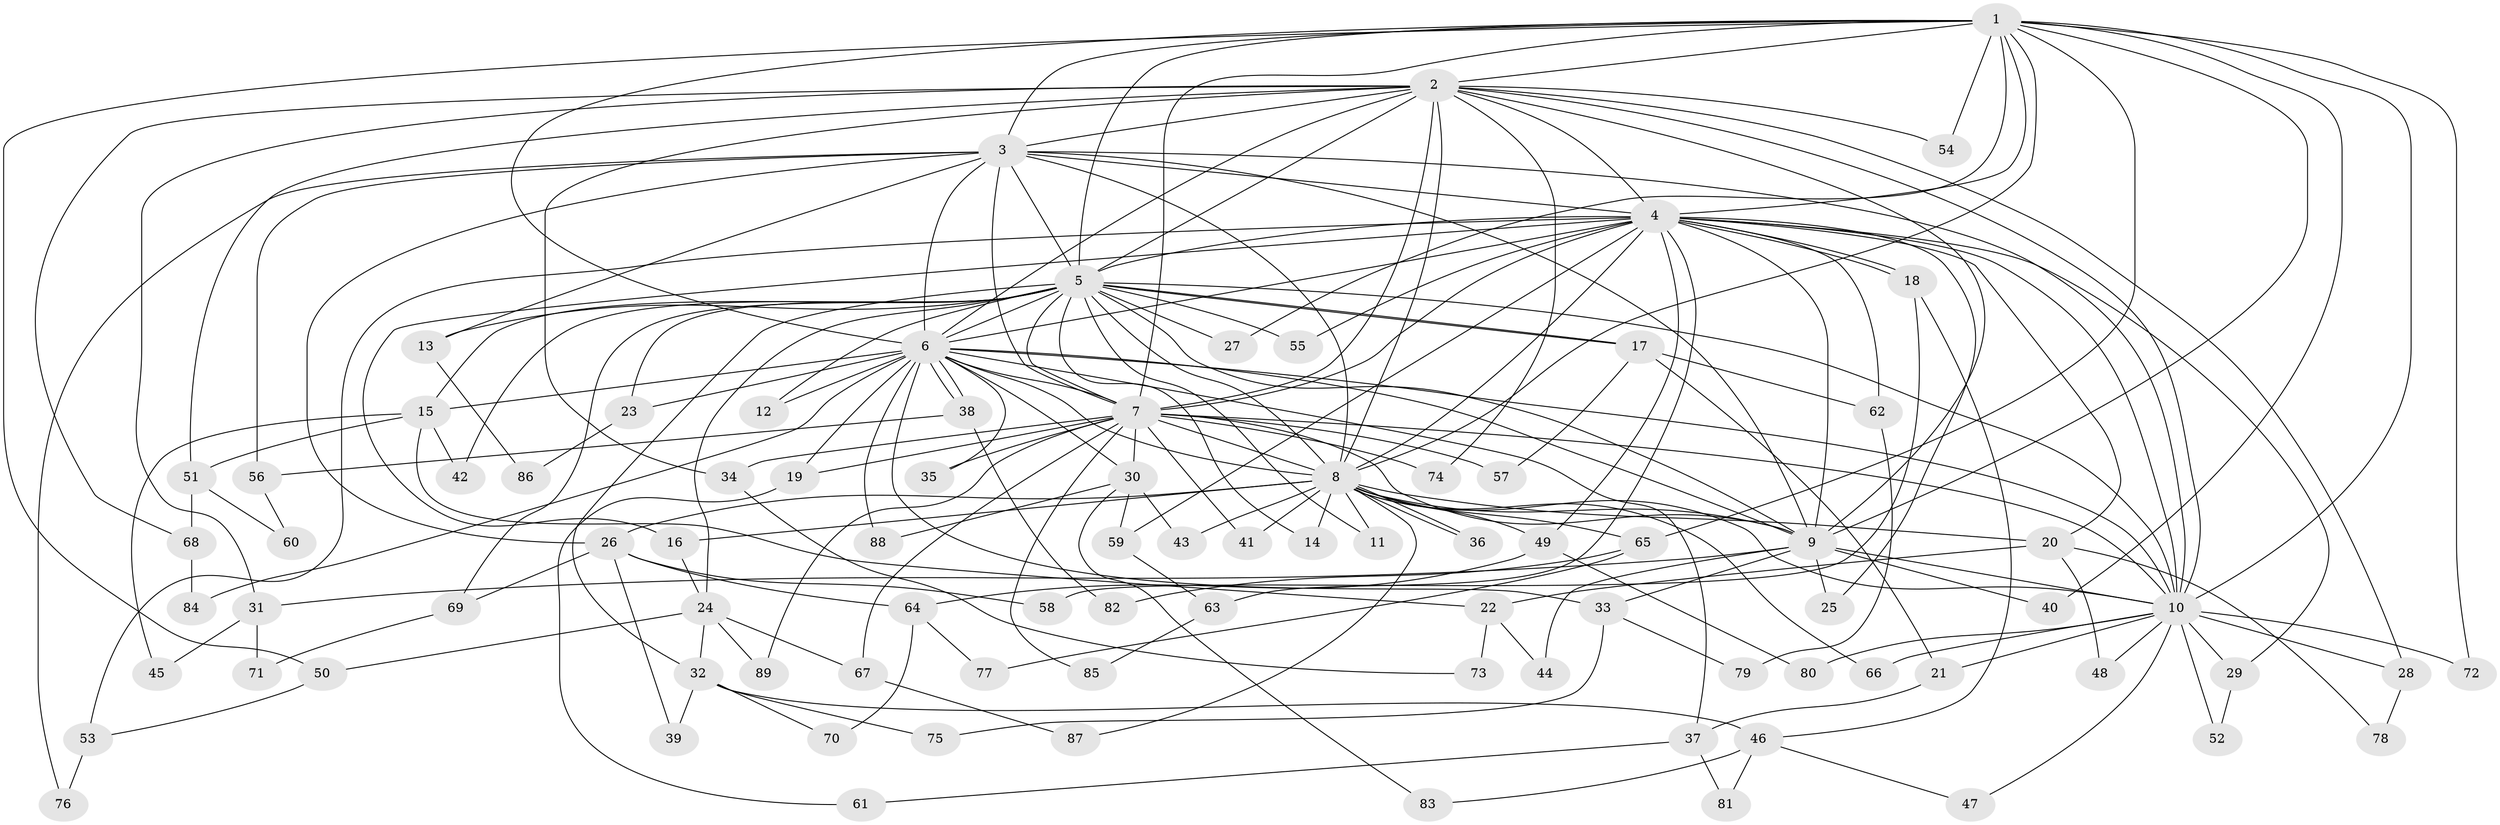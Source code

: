 // coarse degree distribution, {19: 0.05555555555555555, 11: 0.037037037037037035, 2: 0.24074074074074073, 3: 0.2777777777777778, 7: 0.018518518518518517, 18: 0.018518518518518517, 6: 0.037037037037037035, 17: 0.018518518518518517, 5: 0.09259259259259259, 4: 0.14814814814814814, 14: 0.037037037037037035, 1: 0.018518518518518517}
// Generated by graph-tools (version 1.1) at 2025/36/03/04/25 23:36:32]
// undirected, 89 vertices, 203 edges
graph export_dot {
  node [color=gray90,style=filled];
  1;
  2;
  3;
  4;
  5;
  6;
  7;
  8;
  9;
  10;
  11;
  12;
  13;
  14;
  15;
  16;
  17;
  18;
  19;
  20;
  21;
  22;
  23;
  24;
  25;
  26;
  27;
  28;
  29;
  30;
  31;
  32;
  33;
  34;
  35;
  36;
  37;
  38;
  39;
  40;
  41;
  42;
  43;
  44;
  45;
  46;
  47;
  48;
  49;
  50;
  51;
  52;
  53;
  54;
  55;
  56;
  57;
  58;
  59;
  60;
  61;
  62;
  63;
  64;
  65;
  66;
  67;
  68;
  69;
  70;
  71;
  72;
  73;
  74;
  75;
  76;
  77;
  78;
  79;
  80;
  81;
  82;
  83;
  84;
  85;
  86;
  87;
  88;
  89;
  1 -- 2;
  1 -- 3;
  1 -- 4;
  1 -- 5;
  1 -- 6;
  1 -- 7;
  1 -- 8;
  1 -- 9;
  1 -- 10;
  1 -- 27;
  1 -- 40;
  1 -- 50;
  1 -- 54;
  1 -- 65;
  1 -- 72;
  2 -- 3;
  2 -- 4;
  2 -- 5;
  2 -- 6;
  2 -- 7;
  2 -- 8;
  2 -- 9;
  2 -- 10;
  2 -- 28;
  2 -- 31;
  2 -- 34;
  2 -- 51;
  2 -- 54;
  2 -- 68;
  2 -- 74;
  3 -- 4;
  3 -- 5;
  3 -- 6;
  3 -- 7;
  3 -- 8;
  3 -- 9;
  3 -- 10;
  3 -- 13;
  3 -- 26;
  3 -- 56;
  3 -- 76;
  4 -- 5;
  4 -- 6;
  4 -- 7;
  4 -- 8;
  4 -- 9;
  4 -- 10;
  4 -- 16;
  4 -- 18;
  4 -- 18;
  4 -- 20;
  4 -- 25;
  4 -- 29;
  4 -- 49;
  4 -- 53;
  4 -- 55;
  4 -- 59;
  4 -- 62;
  4 -- 63;
  5 -- 6;
  5 -- 7;
  5 -- 8;
  5 -- 9;
  5 -- 10;
  5 -- 11;
  5 -- 12;
  5 -- 13;
  5 -- 14;
  5 -- 15;
  5 -- 17;
  5 -- 17;
  5 -- 23;
  5 -- 24;
  5 -- 27;
  5 -- 32;
  5 -- 42;
  5 -- 55;
  5 -- 69;
  6 -- 7;
  6 -- 8;
  6 -- 9;
  6 -- 10;
  6 -- 12;
  6 -- 15;
  6 -- 19;
  6 -- 23;
  6 -- 30;
  6 -- 33;
  6 -- 35;
  6 -- 37;
  6 -- 38;
  6 -- 38;
  6 -- 84;
  6 -- 88;
  7 -- 8;
  7 -- 9;
  7 -- 10;
  7 -- 19;
  7 -- 30;
  7 -- 34;
  7 -- 35;
  7 -- 41;
  7 -- 57;
  7 -- 67;
  7 -- 74;
  7 -- 85;
  7 -- 89;
  8 -- 9;
  8 -- 10;
  8 -- 11;
  8 -- 14;
  8 -- 16;
  8 -- 20;
  8 -- 26;
  8 -- 36;
  8 -- 36;
  8 -- 41;
  8 -- 43;
  8 -- 49;
  8 -- 65;
  8 -- 66;
  8 -- 87;
  9 -- 10;
  9 -- 25;
  9 -- 31;
  9 -- 33;
  9 -- 40;
  9 -- 44;
  10 -- 21;
  10 -- 28;
  10 -- 29;
  10 -- 47;
  10 -- 48;
  10 -- 52;
  10 -- 66;
  10 -- 72;
  10 -- 80;
  13 -- 86;
  15 -- 22;
  15 -- 42;
  15 -- 45;
  15 -- 51;
  16 -- 24;
  17 -- 21;
  17 -- 57;
  17 -- 62;
  18 -- 46;
  18 -- 58;
  19 -- 61;
  20 -- 22;
  20 -- 48;
  20 -- 78;
  21 -- 37;
  22 -- 44;
  22 -- 73;
  23 -- 86;
  24 -- 32;
  24 -- 50;
  24 -- 67;
  24 -- 89;
  26 -- 39;
  26 -- 58;
  26 -- 64;
  26 -- 69;
  28 -- 78;
  29 -- 52;
  30 -- 43;
  30 -- 59;
  30 -- 83;
  30 -- 88;
  31 -- 45;
  31 -- 71;
  32 -- 39;
  32 -- 46;
  32 -- 70;
  32 -- 75;
  33 -- 75;
  33 -- 79;
  34 -- 73;
  37 -- 61;
  37 -- 81;
  38 -- 56;
  38 -- 82;
  46 -- 47;
  46 -- 81;
  46 -- 83;
  49 -- 64;
  49 -- 80;
  50 -- 53;
  51 -- 60;
  51 -- 68;
  53 -- 76;
  56 -- 60;
  59 -- 63;
  62 -- 79;
  63 -- 85;
  64 -- 70;
  64 -- 77;
  65 -- 77;
  65 -- 82;
  67 -- 87;
  68 -- 84;
  69 -- 71;
}
